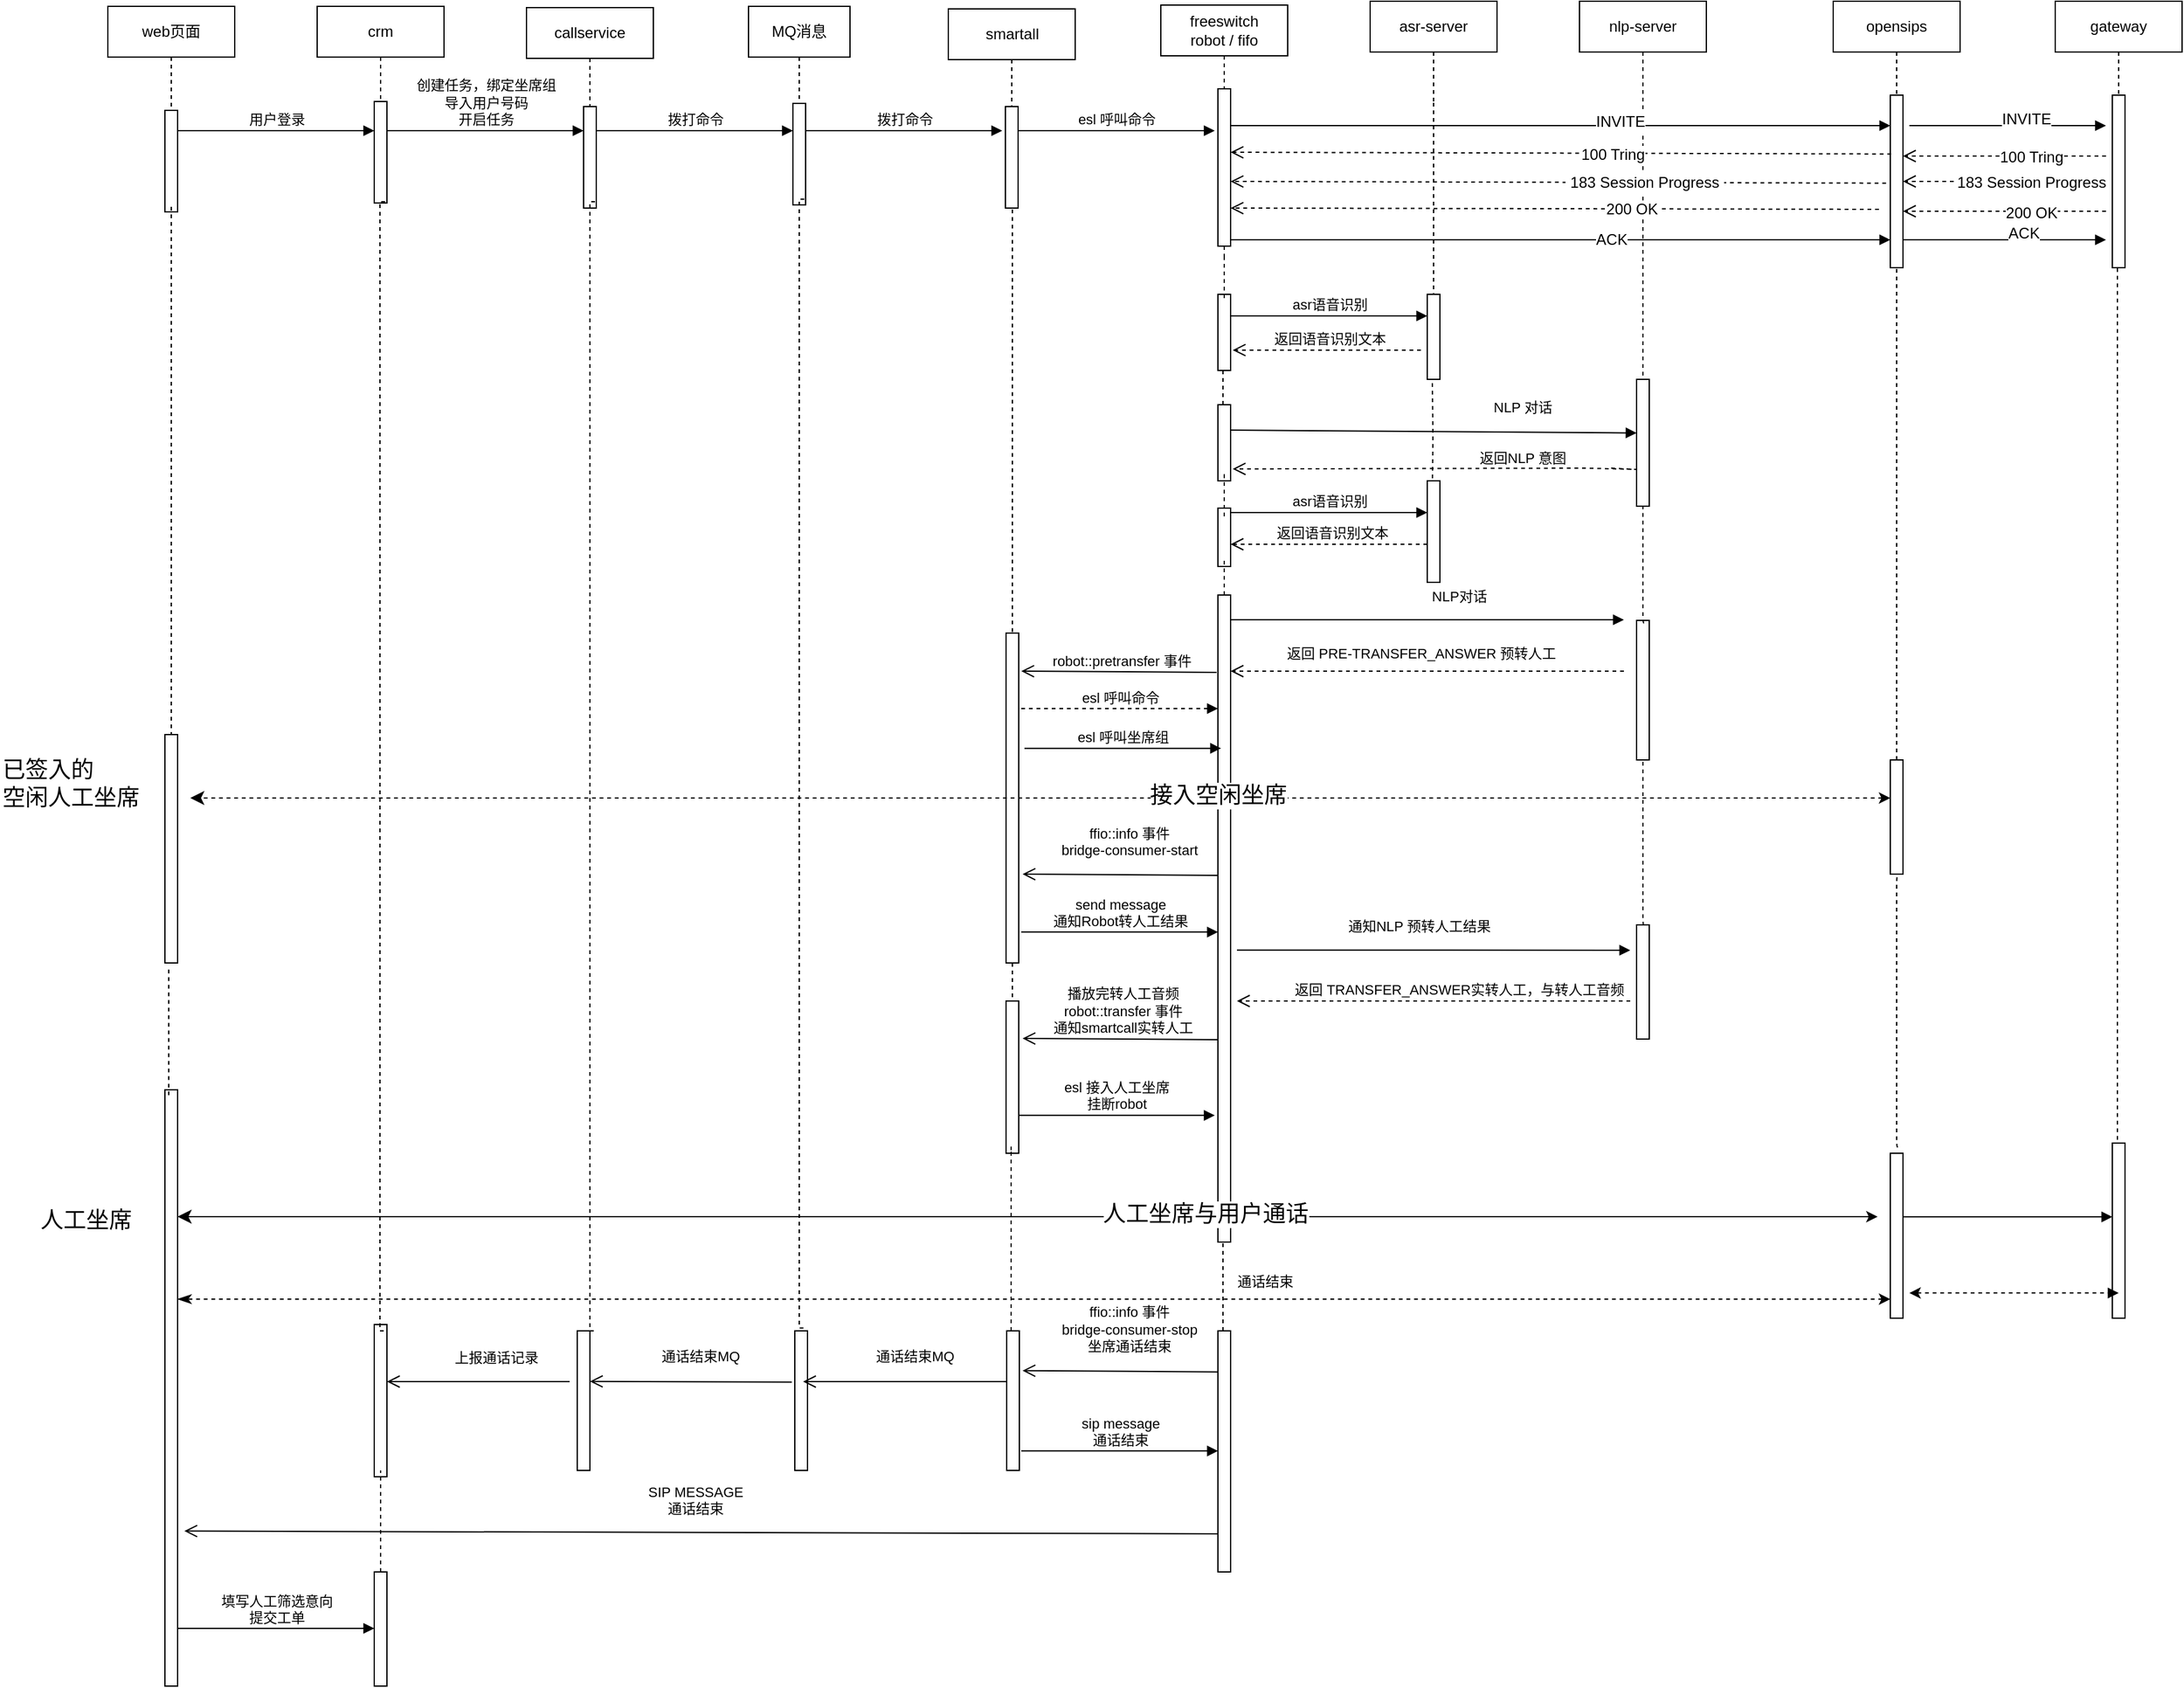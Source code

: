 <mxfile version="10.5.8" type="github"><diagram id="3mgoe-jNPa9EcW9ZpjK1" name="Page-1"><mxGraphModel dx="2095" dy="4619" grid="1" gridSize="10" guides="1" tooltips="1" connect="1" arrows="1" fold="1" page="0" pageScale="1" pageWidth="827" pageHeight="1169" background="none" math="0" shadow="0"><root><mxCell id="0"/><mxCell id="1" parent="0"/><mxCell id="B0qbbdO-0wWLb9-uWsGg-14" value="smartall" style="shape=umlLifeline;perimeter=lifelinePerimeter;whiteSpace=wrap;html=1;container=1;collapsible=0;recursiveResize=0;outlineConnect=0;" parent="1" vertex="1"><mxGeometry x="47.5" y="-3632" width="100" height="80" as="geometry"/></mxCell><mxCell id="B0qbbdO-0wWLb9-uWsGg-15" value="freeswitch&lt;br&gt;robot / fifo&lt;br&gt;" style="shape=umlLifeline;perimeter=lifelinePerimeter;whiteSpace=wrap;html=1;container=1;collapsible=0;recursiveResize=0;outlineConnect=0;" parent="1" vertex="1"><mxGeometry x="215" y="-3635" width="100" height="201" as="geometry"/></mxCell><mxCell id="B0qbbdO-0wWLb9-uWsGg-20" value="" style="html=1;points=[];perimeter=orthogonalPerimeter;" parent="B0qbbdO-0wWLb9-uWsGg-15" vertex="1"><mxGeometry x="45" y="66" width="10" height="124" as="geometry"/></mxCell><mxCell id="fr6vxEHx3baNWwD9M7RQ-111" style="edgeStyle=orthogonalEdgeStyle;rounded=0;jumpSize=6;orthogonalLoop=1;jettySize=auto;html=1;shadow=0;dashed=1;startArrow=none;startFill=0;endArrow=none;endFill=0;strokeWidth=1;" edge="1" parent="1" source="B0qbbdO-0wWLb9-uWsGg-16"><mxGeometry relative="1" as="geometry"><mxPoint x="430" y="-3400" as="targetPoint"/></mxGeometry></mxCell><mxCell id="B0qbbdO-0wWLb9-uWsGg-16" value="asr-server" style="shape=umlLifeline;perimeter=lifelinePerimeter;whiteSpace=wrap;html=1;container=1;collapsible=0;recursiveResize=0;outlineConnect=0;" parent="1" vertex="1"><mxGeometry x="380" y="-3638" width="100" height="80" as="geometry"/></mxCell><mxCell id="B0qbbdO-0wWLb9-uWsGg-17" value="callservice" style="shape=umlLifeline;perimeter=lifelinePerimeter;whiteSpace=wrap;html=1;container=1;collapsible=0;recursiveResize=0;outlineConnect=0;" parent="1" vertex="1"><mxGeometry x="-285" y="-3633" width="100" height="80" as="geometry"/></mxCell><mxCell id="B0qbbdO-0wWLb9-uWsGg-18" value="crm" style="shape=umlLifeline;perimeter=lifelinePerimeter;whiteSpace=wrap;html=1;container=1;collapsible=0;recursiveResize=0;outlineConnect=0;" parent="1" vertex="1"><mxGeometry x="-450" y="-3634" width="100" height="80" as="geometry"/></mxCell><mxCell id="B0qbbdO-0wWLb9-uWsGg-19" value="web页面" style="shape=umlLifeline;perimeter=lifelinePerimeter;whiteSpace=wrap;html=1;container=1;collapsible=0;recursiveResize=0;outlineConnect=0;" parent="1" vertex="1"><mxGeometry x="-615" y="-3634" width="100" height="80" as="geometry"/></mxCell><mxCell id="B0qbbdO-0wWLb9-uWsGg-21" value="" style="html=1;points=[];perimeter=orthogonalPerimeter;" parent="1" vertex="1"><mxGeometry x="425" y="-3407" width="10" height="67" as="geometry"/></mxCell><mxCell id="fr6vxEHx3baNWwD9M7RQ-88" style="edgeStyle=orthogonalEdgeStyle;rounded=0;jumpSize=6;orthogonalLoop=1;jettySize=auto;html=1;shadow=0;startArrow=block;startFill=1;endArrow=none;endFill=0;strokeWidth=1;dashed=1;exitX=1.017;exitY=0.908;exitDx=0;exitDy=0;exitPerimeter=0;" edge="1" parent="1" source="B0qbbdO-0wWLb9-uWsGg-22" target="fr6vxEHx3baNWwD9M7RQ-86"><mxGeometry relative="1" as="geometry"><mxPoint x="98" y="-3320" as="sourcePoint"/><Array as="points"><mxPoint x="98" y="-3482"/></Array></mxGeometry></mxCell><mxCell id="B0qbbdO-0wWLb9-uWsGg-22" value="" style="html=1;points=[];perimeter=orthogonalPerimeter;" parent="1" vertex="1"><mxGeometry x="92.5" y="-3555" width="10" height="80" as="geometry"/></mxCell><mxCell id="B0qbbdO-0wWLb9-uWsGg-23" value="" style="html=1;points=[];perimeter=orthogonalPerimeter;" parent="1" vertex="1"><mxGeometry x="-240" y="-3555" width="10" height="80" as="geometry"/></mxCell><mxCell id="B0qbbdO-0wWLb9-uWsGg-24" value="" style="html=1;points=[];perimeter=orthogonalPerimeter;" parent="1" vertex="1"><mxGeometry x="-405" y="-3559" width="10" height="80" as="geometry"/></mxCell><mxCell id="B0qbbdO-0wWLb9-uWsGg-25" value="" style="html=1;points=[];perimeter=orthogonalPerimeter;" parent="1" vertex="1"><mxGeometry x="-570" y="-3552" width="10" height="80" as="geometry"/></mxCell><mxCell id="fr6vxEHx3baNWwD9M7RQ-2" value="用户登录&lt;br&gt;" style="html=1;verticalAlign=bottom;endArrow=block;" edge="1" parent="1"><mxGeometry width="80" relative="1" as="geometry"><mxPoint x="-560" y="-3536" as="sourcePoint"/><mxPoint x="-405" y="-3536" as="targetPoint"/></mxGeometry></mxCell><mxCell id="fr6vxEHx3baNWwD9M7RQ-11" value="MQ消息" style="shape=umlLifeline;perimeter=lifelinePerimeter;whiteSpace=wrap;html=1;container=1;collapsible=0;recursiveResize=0;outlineConnect=0;" vertex="1" parent="1"><mxGeometry x="-110" y="-3634" width="80" height="80" as="geometry"/></mxCell><mxCell id="fr6vxEHx3baNWwD9M7RQ-12" value="" style="html=1;points=[];perimeter=orthogonalPerimeter;" vertex="1" parent="1"><mxGeometry x="-75" y="-3557.5" width="10" height="80" as="geometry"/></mxCell><mxCell id="fr6vxEHx3baNWwD9M7RQ-17" value="创建任务，绑定坐席组&lt;br&gt;导入用户号码&lt;br&gt;开启任务&lt;br&gt;" style="html=1;verticalAlign=bottom;endArrow=block;" edge="1" parent="1"><mxGeometry width="80" relative="1" as="geometry"><mxPoint x="-395" y="-3536" as="sourcePoint"/><mxPoint x="-240" y="-3536" as="targetPoint"/></mxGeometry></mxCell><mxCell id="fr6vxEHx3baNWwD9M7RQ-18" value="拨打命令" style="html=1;verticalAlign=bottom;endArrow=block;" edge="1" parent="1"><mxGeometry width="80" relative="1" as="geometry"><mxPoint x="-230" y="-3536" as="sourcePoint"/><mxPoint x="-75" y="-3536" as="targetPoint"/></mxGeometry></mxCell><mxCell id="fr6vxEHx3baNWwD9M7RQ-20" value="esl 呼叫命令" style="html=1;verticalAlign=bottom;endArrow=block;" edge="1" parent="1"><mxGeometry width="80" relative="1" as="geometry"><mxPoint x="102.5" y="-3536" as="sourcePoint"/><mxPoint x="257.5" y="-3536" as="targetPoint"/></mxGeometry></mxCell><mxCell id="fr6vxEHx3baNWwD9M7RQ-28" value="拨打命令" style="html=1;verticalAlign=bottom;endArrow=block;" edge="1" parent="1"><mxGeometry width="80" relative="1" as="geometry"><mxPoint x="-65" y="-3536" as="sourcePoint"/><mxPoint x="90" y="-3536" as="targetPoint"/></mxGeometry></mxCell><mxCell id="fr6vxEHx3baNWwD9M7RQ-31" value="nlp-server" style="shape=umlLifeline;perimeter=lifelinePerimeter;whiteSpace=wrap;html=1;container=1;collapsible=0;recursiveResize=0;outlineConnect=0;" vertex="1" parent="1"><mxGeometry x="545" y="-3638" width="100" height="298" as="geometry"/></mxCell><mxCell id="fr6vxEHx3baNWwD9M7RQ-32" value="" style="html=1;points=[];perimeter=orthogonalPerimeter;" vertex="1" parent="1"><mxGeometry x="590" y="-3340" width="10" height="100" as="geometry"/></mxCell><mxCell id="fr6vxEHx3baNWwD9M7RQ-36" value="asr语音识别" style="html=1;verticalAlign=bottom;endArrow=block;" edge="1" parent="1"><mxGeometry width="80" relative="1" as="geometry"><mxPoint x="270" y="-3390" as="sourcePoint"/><mxPoint x="425" y="-3390" as="targetPoint"/></mxGeometry></mxCell><mxCell id="fr6vxEHx3baNWwD9M7RQ-38" value="返回语音识别文本" style="html=1;verticalAlign=bottom;endArrow=open;dashed=1;endSize=8;rounded=0;entryX=1.167;entryY=0.733;entryDx=0;entryDy=0;entryPerimeter=0;" edge="1" parent="1" target="fr6vxEHx3baNWwD9M7RQ-112"><mxGeometry x="-0.026" relative="1" as="geometry"><mxPoint x="420" y="-3363" as="sourcePoint"/><mxPoint x="280" y="-3354" as="targetPoint"/><mxPoint as="offset"/></mxGeometry></mxCell><mxCell id="fr6vxEHx3baNWwD9M7RQ-68" value="asr语音识别" style="html=1;verticalAlign=bottom;endArrow=block;" edge="1" parent="1"><mxGeometry width="80" relative="1" as="geometry"><mxPoint x="270" y="-3235" as="sourcePoint"/><mxPoint x="425" y="-3235" as="targetPoint"/></mxGeometry></mxCell><mxCell id="fr6vxEHx3baNWwD9M7RQ-69" value="返回语音识别文本" style="html=1;verticalAlign=bottom;endArrow=open;dashed=1;endSize=8;rounded=0;" edge="1" parent="1"><mxGeometry x="-0.026" relative="1" as="geometry"><mxPoint x="425" y="-3210" as="sourcePoint"/><mxPoint x="270" y="-3210" as="targetPoint"/><mxPoint as="offset"/></mxGeometry></mxCell><mxCell id="fr6vxEHx3baNWwD9M7RQ-70" value="NLP 对话" style="html=1;verticalAlign=bottom;endArrow=block;entryX=0;entryY=0.423;entryDx=0;entryDy=0;entryPerimeter=0;" edge="1" parent="1" target="fr6vxEHx3baNWwD9M7RQ-32"><mxGeometry x="0.437" y="11" width="80" relative="1" as="geometry"><mxPoint x="270" y="-3300" as="sourcePoint"/><mxPoint x="580" y="-3298" as="targetPoint"/><mxPoint as="offset"/></mxGeometry></mxCell><mxCell id="fr6vxEHx3baNWwD9M7RQ-71" value="返回NLP 意图" style="html=1;verticalAlign=bottom;endArrow=open;endSize=8;rounded=0;dashed=1;entryX=1.167;entryY=0.844;entryDx=0;entryDy=0;entryPerimeter=0;" edge="1" parent="1" target="fr6vxEHx3baNWwD9M7RQ-93"><mxGeometry x="-0.349" y="1" relative="1" as="geometry"><mxPoint x="570" y="-3270" as="sourcePoint"/><mxPoint x="280" y="-3270" as="targetPoint"/><Array as="points"><mxPoint x="590" y="-3269"/><mxPoint x="550" y="-3270"/></Array><mxPoint as="offset"/></mxGeometry></mxCell><mxCell id="fr6vxEHx3baNWwD9M7RQ-79" value="" style="edgeStyle=orthogonalEdgeStyle;rounded=1;jumpSize=6;orthogonalLoop=1;jettySize=auto;html=1;shadow=0;dashed=1;startArrow=none;startFill=0;endArrow=none;endFill=0;strokeWidth=1;entryX=0.4;entryY=1.013;entryDx=0;entryDy=0;entryPerimeter=0;" edge="1" parent="1" target="B0qbbdO-0wWLb9-uWsGg-21"><mxGeometry relative="1" as="geometry"><mxPoint x="429" y="-3250" as="sourcePoint"/><mxPoint x="430" y="-3310" as="targetPoint"/></mxGeometry></mxCell><mxCell id="fr6vxEHx3baNWwD9M7RQ-76" value="" style="html=1;points=[];perimeter=orthogonalPerimeter;" vertex="1" parent="1"><mxGeometry x="425" y="-3260" width="10" height="80" as="geometry"/></mxCell><mxCell id="fr6vxEHx3baNWwD9M7RQ-81" value="NLP对话" style="html=1;verticalAlign=bottom;endArrow=block;" edge="1" parent="1"><mxGeometry x="0.161" y="10" width="80" relative="1" as="geometry"><mxPoint x="270" y="-3150.5" as="sourcePoint"/><mxPoint x="580" y="-3150.5" as="targetPoint"/><mxPoint as="offset"/></mxGeometry></mxCell><mxCell id="fr6vxEHx3baNWwD9M7RQ-86" value="" style="html=1;points=[];perimeter=orthogonalPerimeter;" vertex="1" parent="1"><mxGeometry x="93" y="-3140" width="10" height="260" as="geometry"/></mxCell><mxCell id="fr6vxEHx3baNWwD9M7RQ-89" value="robot::pretransfer 事件" style="html=1;verticalAlign=bottom;endArrow=open;endSize=8;rounded=0;entryX=1.3;entryY=0.69;entryDx=0;entryDy=0;entryPerimeter=0;" edge="1" parent="1"><mxGeometry x="-0.026" relative="1" as="geometry"><mxPoint x="259" y="-3109" as="sourcePoint"/><mxPoint x="105" y="-3110" as="targetPoint"/><mxPoint as="offset"/></mxGeometry></mxCell><mxCell id="fr6vxEHx3baNWwD9M7RQ-90" value="esl 呼叫命令" style="html=1;verticalAlign=bottom;endArrow=block;dashed=1;" edge="1" parent="1"><mxGeometry width="80" relative="1" as="geometry"><mxPoint x="105" y="-3080.5" as="sourcePoint"/><mxPoint x="260" y="-3080.5" as="targetPoint"/></mxGeometry></mxCell><mxCell id="fr6vxEHx3baNWwD9M7RQ-93" value="" style="html=1;points=[];perimeter=orthogonalPerimeter;" vertex="1" parent="1"><mxGeometry x="260" y="-3320" width="10" height="60" as="geometry"/></mxCell><mxCell id="fr6vxEHx3baNWwD9M7RQ-95" value="" style="edgeStyle=orthogonalEdgeStyle;rounded=1;jumpSize=6;orthogonalLoop=1;jettySize=auto;html=1;shadow=0;dashed=1;startArrow=none;startFill=0;endArrow=none;endFill=0;strokeWidth=1;" edge="1" parent="1"><mxGeometry relative="1" as="geometry"><mxPoint x="264" y="-3320" as="sourcePoint"/><mxPoint x="264" y="-3347" as="targetPoint"/></mxGeometry></mxCell><mxCell id="fr6vxEHx3baNWwD9M7RQ-96" value="" style="html=1;points=[];perimeter=orthogonalPerimeter;" vertex="1" parent="1"><mxGeometry x="260" y="-3238.5" width="10" height="46" as="geometry"/></mxCell><mxCell id="fr6vxEHx3baNWwD9M7RQ-99" value="" style="edgeStyle=orthogonalEdgeStyle;rounded=1;jumpSize=6;orthogonalLoop=1;jettySize=auto;html=1;shadow=0;dashed=1;startArrow=none;startFill=0;endArrow=none;endFill=0;strokeWidth=1;" edge="1" parent="1"><mxGeometry relative="1" as="geometry"><mxPoint x="265" y="-3232" as="sourcePoint"/><mxPoint x="265" y="-3260" as="targetPoint"/><Array as="points"><mxPoint x="265" y="-3270"/><mxPoint x="265" y="-3270"/></Array></mxGeometry></mxCell><mxCell id="fr6vxEHx3baNWwD9M7RQ-100" value="" style="html=1;points=[];perimeter=orthogonalPerimeter;" vertex="1" parent="1"><mxGeometry x="260" y="-3170" width="10" height="510" as="geometry"/></mxCell><mxCell id="fr6vxEHx3baNWwD9M7RQ-102" value="" style="edgeStyle=orthogonalEdgeStyle;rounded=1;jumpSize=6;orthogonalLoop=1;jettySize=auto;html=1;shadow=0;dashed=1;startArrow=none;startFill=0;endArrow=none;endFill=0;strokeWidth=1;" edge="1" parent="1" source="fr6vxEHx3baNWwD9M7RQ-100"><mxGeometry relative="1" as="geometry"><mxPoint x="265" y="-3169" as="sourcePoint"/><mxPoint x="265" y="-3197" as="targetPoint"/></mxGeometry></mxCell><mxCell id="fr6vxEHx3baNWwD9M7RQ-103" value="返回 PRE-TRANSFER_ANSWER 预转人工&lt;br&gt;" style="html=1;verticalAlign=bottom;endArrow=open;endSize=8;rounded=0;dashed=1;" edge="1" parent="1"><mxGeometry x="0.032" y="-5" relative="1" as="geometry"><mxPoint x="580" y="-3110" as="sourcePoint"/><mxPoint x="270" y="-3110" as="targetPoint"/><mxPoint as="offset"/></mxGeometry></mxCell><mxCell id="fr6vxEHx3baNWwD9M7RQ-105" value="" style="html=1;points=[];perimeter=orthogonalPerimeter;" vertex="1" parent="1"><mxGeometry x="-570" y="-3060" width="10" height="180" as="geometry"/></mxCell><mxCell id="fr6vxEHx3baNWwD9M7RQ-107" style="edgeStyle=orthogonalEdgeStyle;rounded=0;jumpSize=6;orthogonalLoop=1;jettySize=auto;html=1;shadow=0;startArrow=none;startFill=0;endArrow=none;endFill=0;strokeWidth=1;dashed=1;exitX=0.5;exitY=0.95;exitDx=0;exitDy=0;exitPerimeter=0;" edge="1" parent="1" source="B0qbbdO-0wWLb9-uWsGg-25" target="fr6vxEHx3baNWwD9M7RQ-105"><mxGeometry relative="1" as="geometry"><mxPoint x="-565" y="-3267.5" as="sourcePoint"/><mxPoint x="-565" y="-3107.5" as="targetPoint"/><Array as="points"/></mxGeometry></mxCell><mxCell id="fr6vxEHx3baNWwD9M7RQ-108" value="esl 呼叫坐席组" style="html=1;verticalAlign=bottom;endArrow=block;" edge="1" parent="1"><mxGeometry width="80" relative="1" as="geometry"><mxPoint x="107.5" y="-3049.167" as="sourcePoint"/><mxPoint x="262.5" y="-3049.167" as="targetPoint"/></mxGeometry></mxCell><mxCell id="fr6vxEHx3baNWwD9M7RQ-109" value="opensips" style="shape=umlLifeline;perimeter=lifelinePerimeter;whiteSpace=wrap;html=1;container=1;collapsible=0;recursiveResize=0;outlineConnect=0;" vertex="1" parent="1"><mxGeometry x="745" y="-3638" width="100" height="210" as="geometry"/></mxCell><mxCell id="fr6vxEHx3baNWwD9M7RQ-110" value="" style="html=1;points=[];perimeter=orthogonalPerimeter;" vertex="1" parent="fr6vxEHx3baNWwD9M7RQ-109"><mxGeometry x="45" y="74" width="10" height="136" as="geometry"/></mxCell><mxCell id="fr6vxEHx3baNWwD9M7RQ-112" value="" style="html=1;points=[];perimeter=orthogonalPerimeter;" vertex="1" parent="1"><mxGeometry x="260" y="-3407" width="10" height="60" as="geometry"/></mxCell><mxCell id="fr6vxEHx3baNWwD9M7RQ-113" value="" style="html=1;verticalAlign=bottom;endArrow=block;" edge="1" parent="1"><mxGeometry x="0.038" y="10" width="80" relative="1" as="geometry"><mxPoint x="270" y="-3540" as="sourcePoint"/><mxPoint x="790" y="-3540" as="targetPoint"/><mxPoint as="offset"/></mxGeometry></mxCell><mxCell id="fr6vxEHx3baNWwD9M7RQ-122" value="INVITE" style="text;html=1;resizable=0;points=[];align=center;verticalAlign=middle;labelBackgroundColor=#ffffff;" vertex="1" connectable="0" parent="fr6vxEHx3baNWwD9M7RQ-113"><mxGeometry x="0.179" y="3" relative="1" as="geometry"><mxPoint as="offset"/></mxGeometry></mxCell><mxCell id="fr6vxEHx3baNWwD9M7RQ-116" value="" style="html=1;verticalAlign=bottom;endArrow=open;dashed=1;endSize=8;rounded=0;exitX=0.067;exitY=0.341;exitDx=0;exitDy=0;exitPerimeter=0;" edge="1" parent="1" source="fr6vxEHx3baNWwD9M7RQ-110"><mxGeometry x="-0.026" relative="1" as="geometry"><mxPoint x="780" y="-3519" as="sourcePoint"/><mxPoint x="270" y="-3519" as="targetPoint"/><mxPoint as="offset"/></mxGeometry></mxCell><mxCell id="fr6vxEHx3baNWwD9M7RQ-123" value="100 Tring" style="text;html=1;resizable=0;points=[];align=center;verticalAlign=middle;labelBackgroundColor=#ffffff;" vertex="1" connectable="0" parent="fr6vxEHx3baNWwD9M7RQ-116"><mxGeometry x="-0.659" y="1" relative="1" as="geometry"><mxPoint x="-131" as="offset"/></mxGeometry></mxCell><mxCell id="fr6vxEHx3baNWwD9M7RQ-118" value="" style="html=1;verticalAlign=bottom;endArrow=open;dashed=1;endSize=8;rounded=0;exitX=-0.333;exitY=0.51;exitDx=0;exitDy=0;exitPerimeter=0;" edge="1" parent="1" source="fr6vxEHx3baNWwD9M7RQ-110"><mxGeometry x="-0.026" relative="1" as="geometry"><mxPoint x="781" y="-3495.5" as="sourcePoint"/><mxPoint x="270" y="-3496" as="targetPoint"/><mxPoint as="offset"/></mxGeometry></mxCell><mxCell id="fr6vxEHx3baNWwD9M7RQ-125" value="&amp;nbsp;183 Session Progress&amp;nbsp;" style="text;html=1;resizable=0;points=[];align=center;verticalAlign=middle;labelBackgroundColor=#ffffff;" vertex="1" connectable="0" parent="fr6vxEHx3baNWwD9M7RQ-118"><mxGeometry x="-0.425" y="1" relative="1" as="geometry"><mxPoint x="-42" y="-1" as="offset"/></mxGeometry></mxCell><mxCell id="fr6vxEHx3baNWwD9M7RQ-119" value="" style="html=1;verticalAlign=bottom;endArrow=open;dashed=1;endSize=8;rounded=0;exitX=-0.367;exitY=0.503;exitDx=0;exitDy=0;exitPerimeter=0;" edge="1" parent="1"><mxGeometry x="-0.026" relative="1" as="geometry"><mxPoint x="781" y="-3474" as="sourcePoint"/><mxPoint x="270" y="-3475" as="targetPoint"/><mxPoint as="offset"/></mxGeometry></mxCell><mxCell id="fr6vxEHx3baNWwD9M7RQ-126" value="200 OK" style="text;html=1;resizable=0;points=[];align=center;verticalAlign=middle;labelBackgroundColor=#ffffff;" vertex="1" connectable="0" parent="fr6vxEHx3baNWwD9M7RQ-119"><mxGeometry x="-0.545" y="1" relative="1" as="geometry"><mxPoint x="-79" y="-1.5" as="offset"/></mxGeometry></mxCell><mxCell id="fr6vxEHx3baNWwD9M7RQ-120" value="" style="html=1;verticalAlign=bottom;endArrow=block;" edge="1" parent="1"><mxGeometry x="0.115" y="10" width="80" relative="1" as="geometry"><mxPoint x="270" y="-3450" as="sourcePoint"/><mxPoint x="790" y="-3450" as="targetPoint"/><mxPoint as="offset"/></mxGeometry></mxCell><mxCell id="fr6vxEHx3baNWwD9M7RQ-127" value="ACK" style="text;html=1;resizable=0;points=[];align=center;verticalAlign=middle;labelBackgroundColor=#ffffff;" vertex="1" connectable="0" parent="fr6vxEHx3baNWwD9M7RQ-120"><mxGeometry x="0.518" y="-1" relative="1" as="geometry"><mxPoint x="-95" y="-1" as="offset"/></mxGeometry></mxCell><mxCell id="fr6vxEHx3baNWwD9M7RQ-131" value="" style="edgeStyle=orthogonalEdgeStyle;rounded=1;jumpSize=6;orthogonalLoop=1;jettySize=auto;html=1;shadow=0;dashed=1;startArrow=none;startFill=0;endArrow=none;endFill=0;strokeWidth=1;" edge="1" parent="1"><mxGeometry relative="1" as="geometry"><mxPoint x="265" y="-3404" as="sourcePoint"/><mxPoint x="265" y="-3438" as="targetPoint"/></mxGeometry></mxCell><mxCell id="fr6vxEHx3baNWwD9M7RQ-134" value="" style="html=1;points=[];perimeter=orthogonalPerimeter;" vertex="1" parent="1"><mxGeometry x="590" y="-3150" width="10" height="110" as="geometry"/></mxCell><mxCell id="fr6vxEHx3baNWwD9M7RQ-137" value="" style="edgeStyle=orthogonalEdgeStyle;rounded=1;jumpSize=6;orthogonalLoop=1;jettySize=auto;html=1;shadow=0;dashed=1;startArrow=none;startFill=0;endArrow=none;endFill=0;strokeWidth=1;exitX=0.6;exitY=0.017;exitDx=0;exitDy=0;exitPerimeter=0;" edge="1" parent="1" source="fr6vxEHx3baNWwD9M7RQ-134" target="fr6vxEHx3baNWwD9M7RQ-32"><mxGeometry relative="1" as="geometry"><mxPoint x="594" y="-3180" as="sourcePoint"/><mxPoint x="594" y="-3218.5" as="targetPoint"/><Array as="points"><mxPoint x="595" y="-3148"/></Array></mxGeometry></mxCell><mxCell id="fr6vxEHx3baNWwD9M7RQ-149" value="" style="html=1;points=[];perimeter=orthogonalPerimeter;" vertex="1" parent="1"><mxGeometry x="790" y="-3040" width="10" height="90" as="geometry"/></mxCell><mxCell id="fr6vxEHx3baNWwD9M7RQ-153" value="" style="edgeStyle=orthogonalEdgeStyle;rounded=0;jumpSize=6;orthogonalLoop=1;jettySize=auto;html=1;shadow=0;dashed=1;startArrow=none;startFill=0;endArrow=none;endFill=0;strokeWidth=1;" edge="1" parent="1" source="fr6vxEHx3baNWwD9M7RQ-149"><mxGeometry relative="1" as="geometry"><mxPoint x="795" y="-3108" as="sourcePoint"/><mxPoint x="795" y="-3428" as="targetPoint"/><Array as="points"/></mxGeometry></mxCell><mxCell id="fr6vxEHx3baNWwD9M7RQ-158" value="" style="html=1;verticalAlign=bottom;endArrow=classic;endSize=8;rounded=0;dashed=1;endFill=1;startArrow=classic;startFill=1;" edge="1" parent="1"><mxGeometry x="-0.651" y="-5" relative="1" as="geometry"><mxPoint x="790" y="-3010" as="sourcePoint"/><mxPoint x="-550" y="-3010" as="targetPoint"/><Array as="points"><mxPoint x="390" y="-3010"/><mxPoint x="-550" y="-3010"/></Array><mxPoint as="offset"/></mxGeometry></mxCell><mxCell id="fr6vxEHx3baNWwD9M7RQ-164" value="&lt;font style=&quot;font-size: 18px&quot;&gt;接入空闲坐席&lt;/font&gt;" style="text;html=1;resizable=0;points=[];align=center;verticalAlign=middle;labelBackgroundColor=#ffffff;" vertex="1" connectable="0" parent="fr6vxEHx3baNWwD9M7RQ-158"><mxGeometry x="1" y="810" relative="1" as="geometry"><mxPoint x="810" y="-2" as="offset"/></mxGeometry></mxCell><mxCell id="fr6vxEHx3baNWwD9M7RQ-165" value="ffio::info 事件&lt;br&gt;bridge-consumer-start&lt;br&gt;" style="html=1;verticalAlign=bottom;endArrow=open;endSize=8;rounded=0;entryX=1.3;entryY=0.69;entryDx=0;entryDy=0;entryPerimeter=0;" edge="1" parent="1"><mxGeometry x="-0.09" y="-11" relative="1" as="geometry"><mxPoint x="260" y="-2949" as="sourcePoint"/><mxPoint x="106" y="-2950" as="targetPoint"/><mxPoint as="offset"/></mxGeometry></mxCell><mxCell id="fr6vxEHx3baNWwD9M7RQ-166" value="send message&lt;br&gt;通知Robot转人工结果&lt;br&gt;" style="html=1;verticalAlign=bottom;endArrow=block;" edge="1" parent="1"><mxGeometry width="80" relative="1" as="geometry"><mxPoint x="105" y="-2904.333" as="sourcePoint"/><mxPoint x="260" y="-2904.333" as="targetPoint"/></mxGeometry></mxCell><mxCell id="fr6vxEHx3baNWwD9M7RQ-170" value="" style="html=1;points=[];perimeter=orthogonalPerimeter;" vertex="1" parent="1"><mxGeometry x="590" y="-2910" width="10" height="90" as="geometry"/></mxCell><mxCell id="fr6vxEHx3baNWwD9M7RQ-172" value="" style="edgeStyle=orthogonalEdgeStyle;rounded=1;jumpSize=6;orthogonalLoop=1;jettySize=auto;html=1;shadow=0;dashed=1;startArrow=none;startFill=0;endArrow=none;endFill=0;strokeWidth=1;exitX=0.6;exitY=0.017;exitDx=0;exitDy=0;exitPerimeter=0;" edge="1" parent="1" target="fr6vxEHx3baNWwD9M7RQ-134"><mxGeometry relative="1" as="geometry"><mxPoint x="596" y="-2910" as="sourcePoint"/><mxPoint x="595" y="-3002" as="targetPoint"/><Array as="points"><mxPoint x="595" y="-2910"/></Array></mxGeometry></mxCell><mxCell id="fr6vxEHx3baNWwD9M7RQ-173" value="通知NLP 预转人工结果&amp;nbsp;" style="html=1;verticalAlign=bottom;endArrow=block;" edge="1" parent="1"><mxGeometry x="-0.065" y="10" width="80" relative="1" as="geometry"><mxPoint x="275" y="-2890.167" as="sourcePoint"/><mxPoint x="585" y="-2890" as="targetPoint"/><mxPoint as="offset"/></mxGeometry></mxCell><mxCell id="fr6vxEHx3baNWwD9M7RQ-174" value="&lt;span&gt;返回 TRANSFER_ANSWER实转人工，与转人工音频&lt;br&gt;&lt;/span&gt;" style="html=1;verticalAlign=bottom;endArrow=open;endSize=8;rounded=0;dashed=1;" edge="1" parent="1"><mxGeometry x="-0.129" relative="1" as="geometry"><mxPoint x="585" y="-2850" as="sourcePoint"/><mxPoint x="275" y="-2850" as="targetPoint"/><mxPoint as="offset"/></mxGeometry></mxCell><mxCell id="fr6vxEHx3baNWwD9M7RQ-179" value="播放完转人工音频&lt;br&gt;robot::transfer 事件&lt;br&gt;通知smartcall实转人工&lt;br&gt;" style="html=1;verticalAlign=bottom;endArrow=open;endSize=8;rounded=0;entryX=1.3;entryY=0.69;entryDx=0;entryDy=0;entryPerimeter=0;" edge="1" parent="1"><mxGeometry x="-0.026" relative="1" as="geometry"><mxPoint x="260" y="-2819.5" as="sourcePoint"/><mxPoint x="106" y="-2820.5" as="targetPoint"/><mxPoint as="offset"/></mxGeometry></mxCell><mxCell id="fr6vxEHx3baNWwD9M7RQ-180" value="" style="html=1;points=[];perimeter=orthogonalPerimeter;" vertex="1" parent="1"><mxGeometry x="93" y="-2850" width="10" height="120" as="geometry"/></mxCell><mxCell id="fr6vxEHx3baNWwD9M7RQ-183" value="esl 接入人工坐席&lt;br&gt;挂断robot&lt;br&gt;" style="html=1;verticalAlign=bottom;endArrow=block;" edge="1" parent="1"><mxGeometry width="80" relative="1" as="geometry"><mxPoint x="102.5" y="-2759.833" as="sourcePoint"/><mxPoint x="257.5" y="-2759.833" as="targetPoint"/></mxGeometry></mxCell><mxCell id="fr6vxEHx3baNWwD9M7RQ-184" value="" style="html=1;points=[];perimeter=orthogonalPerimeter;" vertex="1" parent="1"><mxGeometry x="-570" y="-2780" width="10" height="470" as="geometry"/></mxCell><mxCell id="fr6vxEHx3baNWwD9M7RQ-185" value="" style="edgeStyle=orthogonalEdgeStyle;rounded=1;jumpSize=6;orthogonalLoop=1;jettySize=auto;html=1;shadow=0;dashed=1;startArrow=none;startFill=0;endArrow=none;endFill=0;strokeWidth=1;" edge="1" parent="1"><mxGeometry relative="1" as="geometry"><mxPoint x="98" y="-2853" as="sourcePoint"/><mxPoint x="98" y="-2880" as="targetPoint"/></mxGeometry></mxCell><mxCell id="fr6vxEHx3baNWwD9M7RQ-186" value="" style="edgeStyle=orthogonalEdgeStyle;rounded=1;jumpSize=6;orthogonalLoop=1;jettySize=auto;html=1;shadow=0;dashed=1;startArrow=none;startFill=0;endArrow=none;endFill=0;strokeWidth=1;entryX=0.3;entryY=1.015;entryDx=0;entryDy=0;entryPerimeter=0;exitX=0.3;exitY=0.009;exitDx=0;exitDy=0;exitPerimeter=0;" edge="1" parent="1" source="fr6vxEHx3baNWwD9M7RQ-184" target="fr6vxEHx3baNWwD9M7RQ-105"><mxGeometry relative="1" as="geometry"><mxPoint x="-565" y="-2806.5" as="sourcePoint"/><mxPoint x="-565" y="-2833.5" as="targetPoint"/><Array as="points"/></mxGeometry></mxCell><mxCell id="fr6vxEHx3baNWwD9M7RQ-187" value="" style="html=1;verticalAlign=bottom;endArrow=classic;endSize=8;rounded=0;endFill=1;startArrow=classic;startFill=1;" edge="1" parent="1"><mxGeometry x="-0.651" y="-5" relative="1" as="geometry"><mxPoint x="780" y="-2680" as="sourcePoint"/><mxPoint x="-560" y="-2680" as="targetPoint"/><Array as="points"><mxPoint x="380" y="-2680"/><mxPoint x="-560" y="-2680"/></Array><mxPoint as="offset"/></mxGeometry></mxCell><mxCell id="fr6vxEHx3baNWwD9M7RQ-188" value="&lt;font style=&quot;font-size: 18px&quot;&gt;人工坐席与用户通话&lt;/font&gt;" style="text;html=1;resizable=0;points=[];align=center;verticalAlign=middle;labelBackgroundColor=#ffffff;" vertex="1" connectable="0" parent="fr6vxEHx3baNWwD9M7RQ-187"><mxGeometry x="1" y="810" relative="1" as="geometry"><mxPoint x="810" y="-2" as="offset"/></mxGeometry></mxCell><mxCell id="fr6vxEHx3baNWwD9M7RQ-189" value="" style="html=1;points=[];perimeter=orthogonalPerimeter;" vertex="1" parent="1"><mxGeometry x="790" y="-2730" width="10" height="130" as="geometry"/></mxCell><mxCell id="fr6vxEHx3baNWwD9M7RQ-190" value="" style="edgeStyle=orthogonalEdgeStyle;rounded=1;jumpSize=6;orthogonalLoop=1;jettySize=auto;html=1;shadow=0;dashed=1;startArrow=none;startFill=0;endArrow=none;endFill=0;strokeWidth=1;exitX=0.6;exitY=0.017;exitDx=0;exitDy=0;exitPerimeter=0;entryX=0.667;entryY=1.007;entryDx=0;entryDy=0;entryPerimeter=0;" edge="1" parent="1" target="fr6vxEHx3baNWwD9M7RQ-149"><mxGeometry relative="1" as="geometry"><mxPoint x="796" y="-2735" as="sourcePoint"/><mxPoint x="795" y="-2865" as="targetPoint"/><Array as="points"><mxPoint x="795" y="-2735"/><mxPoint x="795" y="-2949"/></Array></mxGeometry></mxCell><mxCell id="fr6vxEHx3baNWwD9M7RQ-191" value="gateway" style="shape=umlLifeline;perimeter=lifelinePerimeter;whiteSpace=wrap;html=1;container=1;collapsible=0;recursiveResize=0;outlineConnect=0;" vertex="1" parent="1"><mxGeometry x="920" y="-3638" width="100" height="210" as="geometry"/></mxCell><mxCell id="fr6vxEHx3baNWwD9M7RQ-192" value="" style="html=1;points=[];perimeter=orthogonalPerimeter;" vertex="1" parent="fr6vxEHx3baNWwD9M7RQ-191"><mxGeometry x="45" y="74" width="10" height="136" as="geometry"/></mxCell><mxCell id="fr6vxEHx3baNWwD9M7RQ-193" value="" style="html=1;verticalAlign=bottom;endArrow=block;" edge="1" parent="1"><mxGeometry width="80" relative="1" as="geometry"><mxPoint x="805" y="-3540" as="sourcePoint"/><mxPoint x="960" y="-3540" as="targetPoint"/></mxGeometry></mxCell><mxCell id="fr6vxEHx3baNWwD9M7RQ-194" value="INVITE" style="text;html=1;resizable=0;points=[];align=center;verticalAlign=middle;labelBackgroundColor=#ffffff;" vertex="1" connectable="0" parent="fr6vxEHx3baNWwD9M7RQ-193"><mxGeometry x="0.183" y="5" relative="1" as="geometry"><mxPoint as="offset"/></mxGeometry></mxCell><mxCell id="fr6vxEHx3baNWwD9M7RQ-195" value="" style="html=1;verticalAlign=bottom;endArrow=open;dashed=1;endSize=8;rounded=0;entryX=1.167;entryY=0.733;entryDx=0;entryDy=0;entryPerimeter=0;" edge="1" parent="1"><mxGeometry x="-0.026" relative="1" as="geometry"><mxPoint x="960" y="-3516" as="sourcePoint"/><mxPoint x="800" y="-3516" as="targetPoint"/><mxPoint as="offset"/></mxGeometry></mxCell><mxCell id="fr6vxEHx3baNWwD9M7RQ-196" value="100 Tring" style="text;html=1;resizable=0;points=[];align=center;verticalAlign=middle;labelBackgroundColor=#ffffff;" vertex="1" connectable="0" parent="fr6vxEHx3baNWwD9M7RQ-195"><mxGeometry x="-0.258" y="1" relative="1" as="geometry"><mxPoint as="offset"/></mxGeometry></mxCell><mxCell id="fr6vxEHx3baNWwD9M7RQ-197" value="" style="html=1;verticalAlign=bottom;endArrow=open;dashed=1;endSize=8;rounded=0;entryX=1.167;entryY=0.733;entryDx=0;entryDy=0;entryPerimeter=0;" edge="1" parent="1"><mxGeometry x="-0.026" relative="1" as="geometry"><mxPoint x="960" y="-3496" as="sourcePoint"/><mxPoint x="800" y="-3496" as="targetPoint"/><mxPoint as="offset"/></mxGeometry></mxCell><mxCell id="fr6vxEHx3baNWwD9M7RQ-198" value="183 Session Progress" style="text;html=1;resizable=0;points=[];align=center;verticalAlign=middle;labelBackgroundColor=#ffffff;" vertex="1" connectable="0" parent="fr6vxEHx3baNWwD9M7RQ-197"><mxGeometry x="-0.258" y="1" relative="1" as="geometry"><mxPoint as="offset"/></mxGeometry></mxCell><mxCell id="fr6vxEHx3baNWwD9M7RQ-199" value="" style="html=1;verticalAlign=bottom;endArrow=open;dashed=1;endSize=8;rounded=0;entryX=1.167;entryY=0.733;entryDx=0;entryDy=0;entryPerimeter=0;" edge="1" parent="1"><mxGeometry x="-0.026" relative="1" as="geometry"><mxPoint x="960" y="-3472.5" as="sourcePoint"/><mxPoint x="800" y="-3472.5" as="targetPoint"/><mxPoint as="offset"/></mxGeometry></mxCell><mxCell id="fr6vxEHx3baNWwD9M7RQ-200" value="200 OK" style="text;html=1;resizable=0;points=[];align=center;verticalAlign=middle;labelBackgroundColor=#ffffff;" vertex="1" connectable="0" parent="fr6vxEHx3baNWwD9M7RQ-199"><mxGeometry x="-0.258" y="1" relative="1" as="geometry"><mxPoint as="offset"/></mxGeometry></mxCell><mxCell id="fr6vxEHx3baNWwD9M7RQ-204" value="" style="html=1;verticalAlign=bottom;endArrow=block;" edge="1" parent="1"><mxGeometry width="80" relative="1" as="geometry"><mxPoint x="800" y="-3450" as="sourcePoint"/><mxPoint x="960" y="-3450" as="targetPoint"/></mxGeometry></mxCell><mxCell id="fr6vxEHx3baNWwD9M7RQ-205" value="ACK" style="text;html=1;resizable=0;points=[];align=center;verticalAlign=middle;labelBackgroundColor=#ffffff;" vertex="1" connectable="0" parent="fr6vxEHx3baNWwD9M7RQ-204"><mxGeometry x="0.183" y="5" relative="1" as="geometry"><mxPoint as="offset"/></mxGeometry></mxCell><mxCell id="fr6vxEHx3baNWwD9M7RQ-207" value="" style="html=1;points=[];perimeter=orthogonalPerimeter;" vertex="1" parent="1"><mxGeometry x="965" y="-2738" width="10" height="138" as="geometry"/></mxCell><mxCell id="fr6vxEHx3baNWwD9M7RQ-208" value="" style="edgeStyle=orthogonalEdgeStyle;rounded=0;jumpSize=6;orthogonalLoop=1;jettySize=auto;html=1;shadow=0;dashed=1;startArrow=none;startFill=0;endArrow=none;endFill=0;strokeWidth=1;exitX=0.4;exitY=-0.019;exitDx=0;exitDy=0;exitPerimeter=0;" edge="1" parent="1" source="fr6vxEHx3baNWwD9M7RQ-207"><mxGeometry relative="1" as="geometry"><mxPoint x="969" y="-3040" as="sourcePoint"/><mxPoint x="969" y="-3428" as="targetPoint"/><Array as="points"/></mxGeometry></mxCell><mxCell id="fr6vxEHx3baNWwD9M7RQ-209" value="" style="html=1;verticalAlign=bottom;endArrow=block;" edge="1" parent="1" source="fr6vxEHx3baNWwD9M7RQ-189"><mxGeometry width="80" relative="1" as="geometry"><mxPoint x="810" y="-2679.833" as="sourcePoint"/><mxPoint x="965" y="-2679.833" as="targetPoint"/></mxGeometry></mxCell><mxCell id="fr6vxEHx3baNWwD9M7RQ-210" value="&lt;font style=&quot;font-size: 18px&quot;&gt;已签入的&lt;br&gt;空闲人工坐席&lt;/font&gt;" style="text;html=1;resizable=0;points=[];autosize=1;align=left;verticalAlign=top;spacingTop=-4;" vertex="1" parent="1"><mxGeometry x="-700" y="-3045" width="130" height="30" as="geometry"/></mxCell><mxCell id="fr6vxEHx3baNWwD9M7RQ-211" value="&lt;font style=&quot;font-size: 18px&quot;&gt;人工坐席&lt;/font&gt;" style="text;html=1;resizable=0;points=[];autosize=1;align=left;verticalAlign=top;spacingTop=-4;" vertex="1" parent="1"><mxGeometry x="-670" y="-2690" width="90" height="10" as="geometry"/></mxCell><mxCell id="fr6vxEHx3baNWwD9M7RQ-215" value="" style="html=1;points=[];perimeter=orthogonalPerimeter;" vertex="1" parent="1"><mxGeometry x="-405" y="-2595" width="10" height="120" as="geometry"/></mxCell><mxCell id="fr6vxEHx3baNWwD9M7RQ-216" value="" style="html=1;points=[];perimeter=orthogonalPerimeter;" vertex="1" parent="1"><mxGeometry x="260" y="-2590" width="10" height="190" as="geometry"/></mxCell><mxCell id="fr6vxEHx3baNWwD9M7RQ-217" value="" style="edgeStyle=orthogonalEdgeStyle;rounded=1;jumpSize=6;orthogonalLoop=1;jettySize=auto;html=1;shadow=0;dashed=1;startArrow=none;startFill=0;endArrow=none;endFill=0;strokeWidth=1;entryX=0.4;entryY=1.013;entryDx=0;entryDy=0;entryPerimeter=0;" edge="1" parent="1"><mxGeometry relative="1" as="geometry"><mxPoint x="264" y="-2590" as="sourcePoint"/><mxPoint x="264" y="-2659" as="targetPoint"/></mxGeometry></mxCell><mxCell id="fr6vxEHx3baNWwD9M7RQ-218" value="" style="html=1;points=[];perimeter=orthogonalPerimeter;" vertex="1" parent="1"><mxGeometry x="93.5" y="-2590" width="10" height="110" as="geometry"/></mxCell><mxCell id="fr6vxEHx3baNWwD9M7RQ-219" value="ffio::info 事件&lt;br&gt;bridge-consumer-stop&lt;br&gt;坐席通话结束&lt;br&gt;" style="html=1;verticalAlign=bottom;endArrow=open;endSize=8;rounded=0;entryX=1.3;entryY=0.69;entryDx=0;entryDy=0;entryPerimeter=0;" edge="1" parent="1"><mxGeometry x="-0.09" y="-11" relative="1" as="geometry"><mxPoint x="260" y="-2557.667" as="sourcePoint"/><mxPoint x="106" y="-2558.667" as="targetPoint"/><mxPoint as="offset"/></mxGeometry></mxCell><mxCell id="fr6vxEHx3baNWwD9M7RQ-220" value="" style="html=1;points=[];perimeter=orthogonalPerimeter;" vertex="1" parent="1"><mxGeometry x="-73.5" y="-2590" width="10" height="110" as="geometry"/></mxCell><mxCell id="fr6vxEHx3baNWwD9M7RQ-221" value="" style="html=1;points=[];perimeter=orthogonalPerimeter;" vertex="1" parent="1"><mxGeometry x="-245" y="-2590" width="10" height="110" as="geometry"/></mxCell><mxCell id="fr6vxEHx3baNWwD9M7RQ-222" value="通话结束MQ" style="html=1;verticalAlign=bottom;endArrow=open;endSize=8;rounded=0;" edge="1" parent="1" source="fr6vxEHx3baNWwD9M7RQ-218"><mxGeometry x="-0.09" y="-11" relative="1" as="geometry"><mxPoint x="80" y="-2550" as="sourcePoint"/><mxPoint x="-67" y="-2550" as="targetPoint"/><mxPoint as="offset"/></mxGeometry></mxCell><mxCell id="fr6vxEHx3baNWwD9M7RQ-223" value="通话结束MQ" style="html=1;verticalAlign=bottom;endArrow=open;endSize=8;rounded=0;entryX=1.3;entryY=0.69;entryDx=0;entryDy=0;entryPerimeter=0;exitX=-0.233;exitY=0.367;exitDx=0;exitDy=0;exitPerimeter=0;" edge="1" parent="1" source="fr6vxEHx3baNWwD9M7RQ-220"><mxGeometry x="-0.09" y="-11" relative="1" as="geometry"><mxPoint x="-81" y="-2549.167" as="sourcePoint"/><mxPoint x="-235" y="-2550.167" as="targetPoint"/><mxPoint as="offset"/></mxGeometry></mxCell><mxCell id="fr6vxEHx3baNWwD9M7RQ-225" style="edgeStyle=orthogonalEdgeStyle;rounded=0;jumpSize=6;orthogonalLoop=1;jettySize=auto;html=1;shadow=0;startArrow=none;startFill=0;endArrow=none;endFill=0;strokeWidth=1;dashed=1;exitX=1.017;exitY=0.908;exitDx=0;exitDy=0;exitPerimeter=0;entryX=0.867;entryY=-0.021;entryDx=0;entryDy=0;entryPerimeter=0;" edge="1" parent="1" target="fr6vxEHx3baNWwD9M7RQ-220"><mxGeometry relative="1" as="geometry"><mxPoint x="-66" y="-3482" as="sourcePoint"/><mxPoint x="-71" y="-2820" as="targetPoint"/><Array as="points"><mxPoint x="-70" y="-3482"/><mxPoint x="-70" y="-2592"/></Array></mxGeometry></mxCell><mxCell id="fr6vxEHx3baNWwD9M7RQ-226" value="上报通话记录" style="html=1;verticalAlign=bottom;endArrow=open;endSize=8;rounded=0;exitX=-0.233;exitY=0.367;exitDx=0;exitDy=0;exitPerimeter=0;" edge="1" parent="1"><mxGeometry x="-0.195" y="-10" relative="1" as="geometry"><mxPoint x="-251" y="-2550" as="sourcePoint"/><mxPoint x="-395" y="-2550" as="targetPoint"/><mxPoint as="offset"/></mxGeometry></mxCell><mxCell id="fr6vxEHx3baNWwD9M7RQ-228" value="sip message&lt;br&gt;通话结束&lt;br&gt;" style="html=1;verticalAlign=bottom;endArrow=block;" edge="1" parent="1"><mxGeometry width="80" relative="1" as="geometry"><mxPoint x="105" y="-2495.333" as="sourcePoint"/><mxPoint x="260" y="-2495.333" as="targetPoint"/></mxGeometry></mxCell><mxCell id="fr6vxEHx3baNWwD9M7RQ-229" style="edgeStyle=orthogonalEdgeStyle;rounded=0;jumpSize=6;orthogonalLoop=1;jettySize=auto;html=1;shadow=0;startArrow=none;startFill=0;endArrow=none;endFill=0;strokeWidth=1;dashed=1;exitX=1.017;exitY=0.908;exitDx=0;exitDy=0;exitPerimeter=0;entryX=0.867;entryY=-0.021;entryDx=0;entryDy=0;entryPerimeter=0;" edge="1" parent="1"><mxGeometry relative="1" as="geometry"><mxPoint x="-231" y="-3480" as="sourcePoint"/><mxPoint x="-230" y="-2590" as="targetPoint"/><Array as="points"><mxPoint x="-235" y="-3480"/><mxPoint x="-235" y="-2590"/></Array></mxGeometry></mxCell><mxCell id="fr6vxEHx3baNWwD9M7RQ-230" style="edgeStyle=orthogonalEdgeStyle;rounded=0;jumpSize=6;orthogonalLoop=1;jettySize=auto;html=1;shadow=0;startArrow=none;startFill=0;endArrow=none;endFill=0;strokeWidth=1;dashed=1;exitX=1.017;exitY=0.908;exitDx=0;exitDy=0;exitPerimeter=0;entryX=0.867;entryY=-0.021;entryDx=0;entryDy=0;entryPerimeter=0;" edge="1" parent="1"><mxGeometry relative="1" as="geometry"><mxPoint x="-396.5" y="-3480" as="sourcePoint"/><mxPoint x="-395.5" y="-2590" as="targetPoint"/><Array as="points"><mxPoint x="-400.5" y="-3480"/><mxPoint x="-400.5" y="-2590"/></Array></mxGeometry></mxCell><mxCell id="fr6vxEHx3baNWwD9M7RQ-232" value="SIP MESSAGE&lt;br&gt;通话结束&lt;br&gt;" style="html=1;verticalAlign=bottom;endArrow=open;endSize=8;rounded=0;exitX=0.067;exitY=0.345;exitDx=0;exitDy=0;exitPerimeter=0;entryX=1.533;entryY=0.74;entryDx=0;entryDy=0;entryPerimeter=0;" edge="1" parent="1" target="fr6vxEHx3baNWwD9M7RQ-184"><mxGeometry x="0.012" y="-10" relative="1" as="geometry"><mxPoint x="260" y="-2430" as="sourcePoint"/><mxPoint x="-550" y="-2430" as="targetPoint"/><mxPoint as="offset"/></mxGeometry></mxCell><mxCell id="fr6vxEHx3baNWwD9M7RQ-234" value="" style="html=1;points=[];perimeter=orthogonalPerimeter;" vertex="1" parent="1"><mxGeometry x="-405" y="-2400" width="10" height="90" as="geometry"/></mxCell><mxCell id="fr6vxEHx3baNWwD9M7RQ-235" value="" style="edgeStyle=orthogonalEdgeStyle;rounded=1;jumpSize=6;orthogonalLoop=1;jettySize=auto;html=1;shadow=0;dashed=1;startArrow=none;startFill=0;endArrow=none;endFill=0;strokeWidth=1;" edge="1" parent="1"><mxGeometry relative="1" as="geometry"><mxPoint x="97" y="-2590" as="sourcePoint"/><mxPoint x="97" y="-2728.167" as="targetPoint"/><Array as="points"><mxPoint x="97" y="-2738.167"/><mxPoint x="97" y="-2738.167"/></Array></mxGeometry></mxCell><mxCell id="fr6vxEHx3baNWwD9M7RQ-238" value="" style="edgeStyle=orthogonalEdgeStyle;rounded=1;jumpSize=6;orthogonalLoop=1;jettySize=auto;html=1;shadow=0;dashed=1;startArrow=none;startFill=0;endArrow=none;endFill=0;strokeWidth=1;exitX=0.5;exitY=0;exitDx=0;exitDy=0;exitPerimeter=0;" edge="1" parent="1" source="fr6vxEHx3baNWwD9M7RQ-234"><mxGeometry relative="1" as="geometry"><mxPoint x="-400" y="-2453" as="sourcePoint"/><mxPoint x="-400" y="-2480" as="targetPoint"/></mxGeometry></mxCell><mxCell id="fr6vxEHx3baNWwD9M7RQ-239" value="填写人工筛选意向&lt;br&gt;提交工单" style="html=1;verticalAlign=bottom;endArrow=block;" edge="1" parent="1"><mxGeometry width="80" relative="1" as="geometry"><mxPoint x="-560" y="-2355.5" as="sourcePoint"/><mxPoint x="-405" y="-2355.5" as="targetPoint"/></mxGeometry></mxCell><mxCell id="fr6vxEHx3baNWwD9M7RQ-249" value="&lt;span&gt;通话结束&lt;br&gt;&lt;/span&gt;" style="html=1;verticalAlign=bottom;endArrow=classicThin;endSize=8;rounded=0;dashed=1;endFill=1;startArrow=classic;startFill=1;" edge="1" parent="1" target="fr6vxEHx3baNWwD9M7RQ-184"><mxGeometry x="-0.269" y="-5" relative="1" as="geometry"><mxPoint x="790" y="-2615" as="sourcePoint"/><mxPoint x="-525" y="-2615" as="targetPoint"/><mxPoint as="offset"/></mxGeometry></mxCell><mxCell id="fr6vxEHx3baNWwD9M7RQ-253" value="" style="html=1;verticalAlign=bottom;endArrow=block;dashed=1;startArrow=classic;startFill=1;" edge="1" parent="1"><mxGeometry width="80" relative="1" as="geometry"><mxPoint x="805" y="-2619.833" as="sourcePoint"/><mxPoint x="970" y="-2619.833" as="targetPoint"/></mxGeometry></mxCell></root></mxGraphModel></diagram></mxfile>